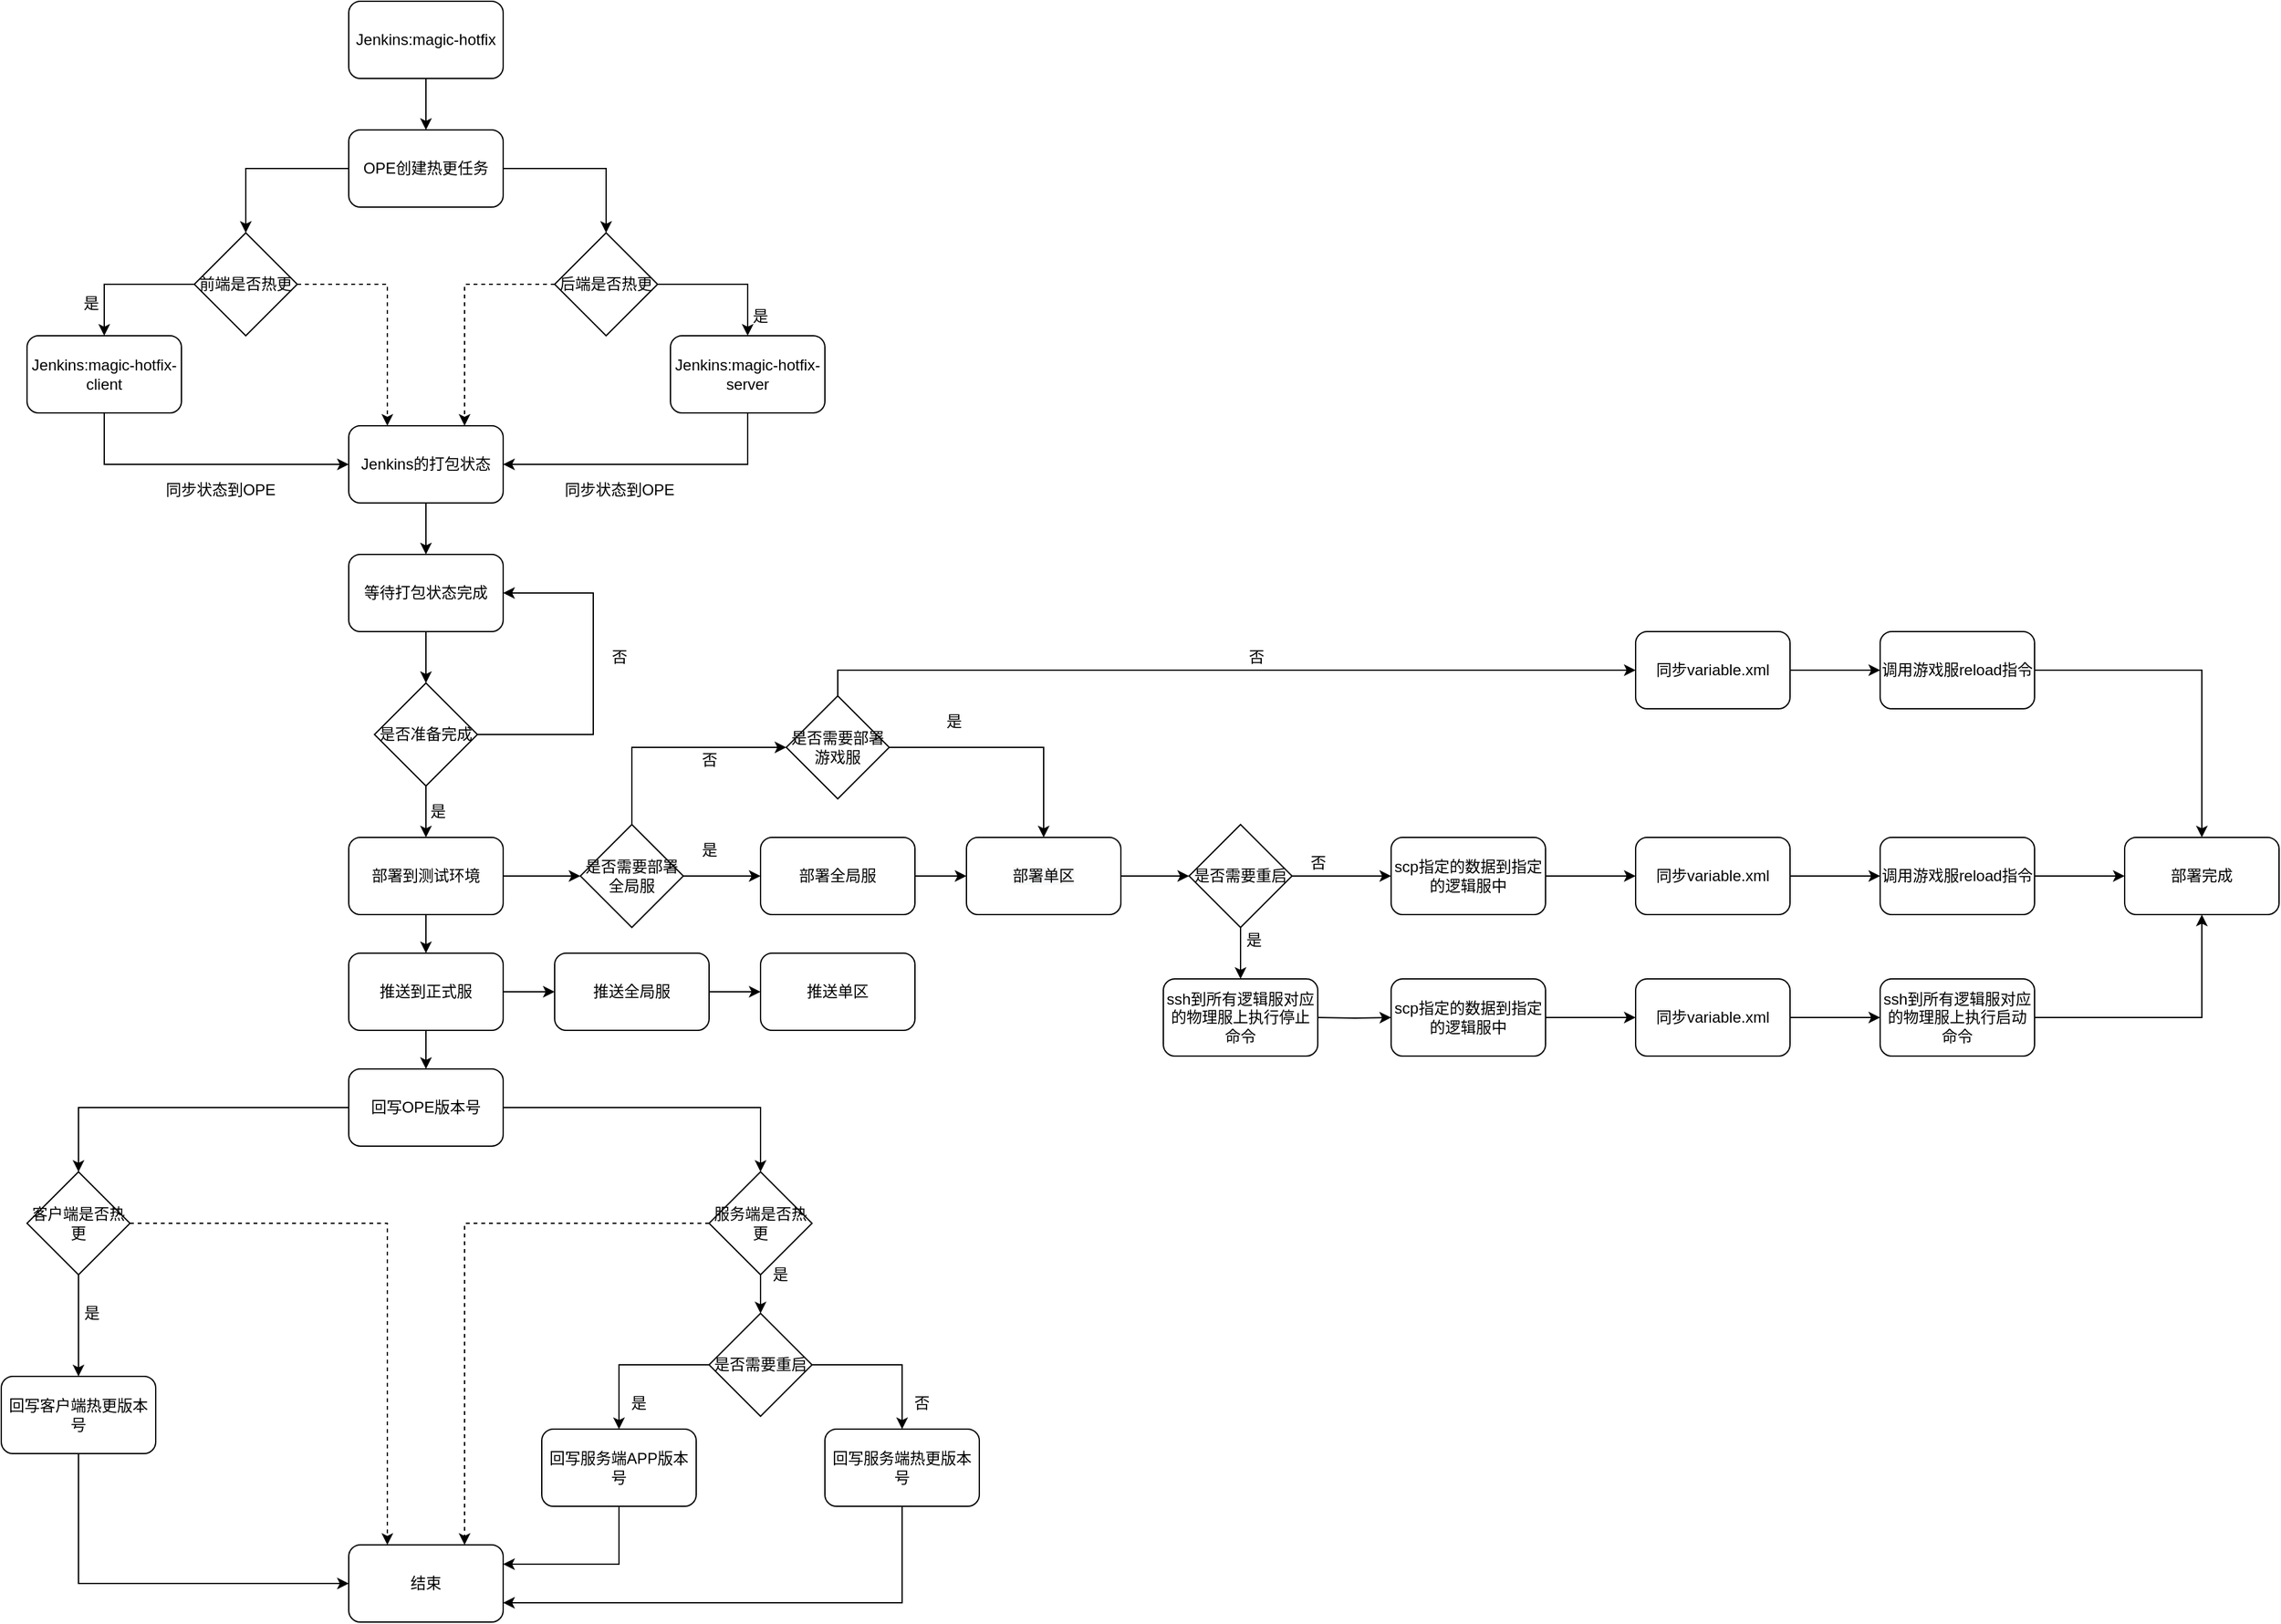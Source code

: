 <mxfile version="17.4.2" type="device"><diagram id="C5RBs43oDa-KdzZeNtuy" name="Page-1"><mxGraphModel dx="1106" dy="766" grid="1" gridSize="10" guides="1" tooltips="1" connect="1" arrows="1" fold="1" page="1" pageScale="1" pageWidth="827" pageHeight="1169" math="0" shadow="0"><root><mxCell id="WIyWlLk6GJQsqaUBKTNV-0"/><mxCell id="WIyWlLk6GJQsqaUBKTNV-1" parent="WIyWlLk6GJQsqaUBKTNV-0"/><mxCell id="WcVwRQp0B_FJMOB7IO6G-8" style="edgeStyle=orthogonalEdgeStyle;rounded=0;orthogonalLoop=1;jettySize=auto;html=1;exitX=1;exitY=0.5;exitDx=0;exitDy=0;entryX=0.5;entryY=0;entryDx=0;entryDy=0;" parent="WIyWlLk6GJQsqaUBKTNV-1" source="WcVwRQp0B_FJMOB7IO6G-0" target="WcVwRQp0B_FJMOB7IO6G-7" edge="1"><mxGeometry relative="1" as="geometry"/></mxCell><mxCell id="WcVwRQp0B_FJMOB7IO6G-25" style="edgeStyle=orthogonalEdgeStyle;rounded=0;orthogonalLoop=1;jettySize=auto;html=1;exitX=0;exitY=0.5;exitDx=0;exitDy=0;" parent="WIyWlLk6GJQsqaUBKTNV-1" source="WcVwRQp0B_FJMOB7IO6G-0" target="WcVwRQp0B_FJMOB7IO6G-2" edge="1"><mxGeometry relative="1" as="geometry"/></mxCell><mxCell id="WcVwRQp0B_FJMOB7IO6G-0" value="OPE创建热更任务" style="rounded=1;whiteSpace=wrap;html=1;" parent="WIyWlLk6GJQsqaUBKTNV-1" vertex="1"><mxGeometry x="360" y="140" width="120" height="60" as="geometry"/></mxCell><mxCell id="WcVwRQp0B_FJMOB7IO6G-3" style="edgeStyle=orthogonalEdgeStyle;rounded=0;orthogonalLoop=1;jettySize=auto;html=1;entryX=0.5;entryY=0;entryDx=0;entryDy=0;" parent="WIyWlLk6GJQsqaUBKTNV-1" source="WcVwRQp0B_FJMOB7IO6G-2" target="WcVwRQp0B_FJMOB7IO6G-6" edge="1"><mxGeometry relative="1" as="geometry"><mxPoint x="160" y="310" as="targetPoint"/></mxGeometry></mxCell><mxCell id="WcVwRQp0B_FJMOB7IO6G-27" style="edgeStyle=orthogonalEdgeStyle;rounded=0;orthogonalLoop=1;jettySize=auto;html=1;exitX=1;exitY=0.5;exitDx=0;exitDy=0;entryX=0.25;entryY=0;entryDx=0;entryDy=0;dashed=1;" parent="WIyWlLk6GJQsqaUBKTNV-1" source="WcVwRQp0B_FJMOB7IO6G-2" target="WcVwRQp0B_FJMOB7IO6G-14" edge="1"><mxGeometry relative="1" as="geometry"/></mxCell><mxCell id="WcVwRQp0B_FJMOB7IO6G-2" value="前端是否热更" style="rhombus;whiteSpace=wrap;html=1;" parent="WIyWlLk6GJQsqaUBKTNV-1" vertex="1"><mxGeometry x="240" y="220" width="80" height="80" as="geometry"/></mxCell><mxCell id="WcVwRQp0B_FJMOB7IO6G-5" value="是" style="text;html=1;strokeColor=none;fillColor=none;align=center;verticalAlign=middle;whiteSpace=wrap;rounded=0;" parent="WIyWlLk6GJQsqaUBKTNV-1" vertex="1"><mxGeometry x="130" y="260" width="60" height="30" as="geometry"/></mxCell><mxCell id="WcVwRQp0B_FJMOB7IO6G-19" style="edgeStyle=orthogonalEdgeStyle;rounded=0;orthogonalLoop=1;jettySize=auto;html=1;exitX=0.5;exitY=1;exitDx=0;exitDy=0;entryX=0;entryY=0.5;entryDx=0;entryDy=0;" parent="WIyWlLk6GJQsqaUBKTNV-1" source="WcVwRQp0B_FJMOB7IO6G-6" target="WcVwRQp0B_FJMOB7IO6G-14" edge="1"><mxGeometry relative="1" as="geometry"/></mxCell><mxCell id="WcVwRQp0B_FJMOB7IO6G-6" value="Jenkins:magic-hotfix-client" style="rounded=1;whiteSpace=wrap;html=1;" parent="WIyWlLk6GJQsqaUBKTNV-1" vertex="1"><mxGeometry x="110" y="300" width="120" height="60" as="geometry"/></mxCell><mxCell id="WcVwRQp0B_FJMOB7IO6G-13" style="edgeStyle=orthogonalEdgeStyle;rounded=0;orthogonalLoop=1;jettySize=auto;html=1;exitX=1;exitY=0.5;exitDx=0;exitDy=0;entryX=0.5;entryY=0;entryDx=0;entryDy=0;" parent="WIyWlLk6GJQsqaUBKTNV-1" source="WcVwRQp0B_FJMOB7IO6G-7" target="WcVwRQp0B_FJMOB7IO6G-12" edge="1"><mxGeometry relative="1" as="geometry"><mxPoint x="710" y="170" as="targetPoint"/></mxGeometry></mxCell><mxCell id="WcVwRQp0B_FJMOB7IO6G-28" style="edgeStyle=orthogonalEdgeStyle;rounded=0;orthogonalLoop=1;jettySize=auto;html=1;exitX=0;exitY=0.5;exitDx=0;exitDy=0;entryX=0.75;entryY=0;entryDx=0;entryDy=0;dashed=1;" parent="WIyWlLk6GJQsqaUBKTNV-1" source="WcVwRQp0B_FJMOB7IO6G-7" target="WcVwRQp0B_FJMOB7IO6G-14" edge="1"><mxGeometry relative="1" as="geometry"/></mxCell><mxCell id="WcVwRQp0B_FJMOB7IO6G-7" value="后端是否热更" style="rhombus;whiteSpace=wrap;html=1;" parent="WIyWlLk6GJQsqaUBKTNV-1" vertex="1"><mxGeometry x="520" y="220" width="80" height="80" as="geometry"/></mxCell><mxCell id="WcVwRQp0B_FJMOB7IO6G-11" value="是" style="text;html=1;strokeColor=none;fillColor=none;align=center;verticalAlign=middle;whiteSpace=wrap;rounded=0;" parent="WIyWlLk6GJQsqaUBKTNV-1" vertex="1"><mxGeometry x="650" y="270" width="60" height="30" as="geometry"/></mxCell><mxCell id="WcVwRQp0B_FJMOB7IO6G-20" style="edgeStyle=orthogonalEdgeStyle;rounded=0;orthogonalLoop=1;jettySize=auto;html=1;exitX=0.5;exitY=1;exitDx=0;exitDy=0;entryX=1;entryY=0.5;entryDx=0;entryDy=0;" parent="WIyWlLk6GJQsqaUBKTNV-1" source="WcVwRQp0B_FJMOB7IO6G-12" target="WcVwRQp0B_FJMOB7IO6G-14" edge="1"><mxGeometry relative="1" as="geometry"/></mxCell><mxCell id="WcVwRQp0B_FJMOB7IO6G-12" value="Jenkins:magic-hotfix-server" style="rounded=1;whiteSpace=wrap;html=1;" parent="WIyWlLk6GJQsqaUBKTNV-1" vertex="1"><mxGeometry x="610" y="300" width="120" height="60" as="geometry"/></mxCell><mxCell id="WcVwRQp0B_FJMOB7IO6G-48" style="edgeStyle=orthogonalEdgeStyle;rounded=0;orthogonalLoop=1;jettySize=auto;html=1;exitX=0.5;exitY=1;exitDx=0;exitDy=0;" parent="WIyWlLk6GJQsqaUBKTNV-1" source="WcVwRQp0B_FJMOB7IO6G-14" target="WcVwRQp0B_FJMOB7IO6G-47" edge="1"><mxGeometry relative="1" as="geometry"/></mxCell><mxCell id="WcVwRQp0B_FJMOB7IO6G-14" value="Jenkins的打包状态" style="rounded=1;whiteSpace=wrap;html=1;" parent="WIyWlLk6GJQsqaUBKTNV-1" vertex="1"><mxGeometry x="360" y="370" width="120" height="60" as="geometry"/></mxCell><mxCell id="WcVwRQp0B_FJMOB7IO6G-21" value="同步状态到OPE" style="text;html=1;align=center;verticalAlign=middle;resizable=0;points=[];autosize=1;strokeColor=none;fillColor=none;" parent="WIyWlLk6GJQsqaUBKTNV-1" vertex="1"><mxGeometry x="210" y="410" width="100" height="20" as="geometry"/></mxCell><mxCell id="WcVwRQp0B_FJMOB7IO6G-23" value="同步状态到OPE" style="text;html=1;align=center;verticalAlign=middle;resizable=0;points=[];autosize=1;strokeColor=none;fillColor=none;" parent="WIyWlLk6GJQsqaUBKTNV-1" vertex="1"><mxGeometry x="520" y="410" width="100" height="20" as="geometry"/></mxCell><mxCell id="WcVwRQp0B_FJMOB7IO6G-26" style="edgeStyle=orthogonalEdgeStyle;rounded=0;orthogonalLoop=1;jettySize=auto;html=1;exitX=0.5;exitY=1;exitDx=0;exitDy=0;" parent="WIyWlLk6GJQsqaUBKTNV-1" source="WcVwRQp0B_FJMOB7IO6G-24" target="WcVwRQp0B_FJMOB7IO6G-0" edge="1"><mxGeometry relative="1" as="geometry"/></mxCell><mxCell id="WcVwRQp0B_FJMOB7IO6G-24" value="Jenkins:magic-hotfix" style="rounded=1;whiteSpace=wrap;html=1;" parent="WIyWlLk6GJQsqaUBKTNV-1" vertex="1"><mxGeometry x="360" y="40" width="120" height="60" as="geometry"/></mxCell><mxCell id="WcVwRQp0B_FJMOB7IO6G-33" style="edgeStyle=orthogonalEdgeStyle;rounded=0;orthogonalLoop=1;jettySize=auto;html=1;exitX=0.5;exitY=1;exitDx=0;exitDy=0;" parent="WIyWlLk6GJQsqaUBKTNV-1" source="WcVwRQp0B_FJMOB7IO6G-30" target="WcVwRQp0B_FJMOB7IO6G-32" edge="1"><mxGeometry relative="1" as="geometry"/></mxCell><mxCell id="WcVwRQp0B_FJMOB7IO6G-77" style="edgeStyle=orthogonalEdgeStyle;rounded=0;orthogonalLoop=1;jettySize=auto;html=1;exitX=1;exitY=0.5;exitDx=0;exitDy=0;entryX=1;entryY=0.5;entryDx=0;entryDy=0;" parent="WIyWlLk6GJQsqaUBKTNV-1" source="WcVwRQp0B_FJMOB7IO6G-30" target="WcVwRQp0B_FJMOB7IO6G-47" edge="1"><mxGeometry relative="1" as="geometry"><Array as="points"><mxPoint x="550" y="610"/><mxPoint x="550" y="500"/></Array></mxGeometry></mxCell><mxCell id="WcVwRQp0B_FJMOB7IO6G-30" value="是否准备完成" style="rhombus;whiteSpace=wrap;html=1;" parent="WIyWlLk6GJQsqaUBKTNV-1" vertex="1"><mxGeometry x="380" y="570" width="80" height="80" as="geometry"/></mxCell><mxCell id="WcVwRQp0B_FJMOB7IO6G-36" style="edgeStyle=orthogonalEdgeStyle;rounded=0;orthogonalLoop=1;jettySize=auto;html=1;exitX=0.5;exitY=1;exitDx=0;exitDy=0;" parent="WIyWlLk6GJQsqaUBKTNV-1" source="WcVwRQp0B_FJMOB7IO6G-32" target="WcVwRQp0B_FJMOB7IO6G-35" edge="1"><mxGeometry relative="1" as="geometry"/></mxCell><mxCell id="nY1I39AEVVxvE6wgloOD-2" style="edgeStyle=orthogonalEdgeStyle;rounded=0;orthogonalLoop=1;jettySize=auto;html=1;exitX=1;exitY=0.5;exitDx=0;exitDy=0;" parent="WIyWlLk6GJQsqaUBKTNV-1" source="WcVwRQp0B_FJMOB7IO6G-32" target="nY1I39AEVVxvE6wgloOD-1" edge="1"><mxGeometry relative="1" as="geometry"/></mxCell><mxCell id="WcVwRQp0B_FJMOB7IO6G-32" value="部署到测试环境" style="rounded=1;whiteSpace=wrap;html=1;" parent="WIyWlLk6GJQsqaUBKTNV-1" vertex="1"><mxGeometry x="360" y="690" width="120" height="60" as="geometry"/></mxCell><mxCell id="WcVwRQp0B_FJMOB7IO6G-34" value="是" style="text;html=1;align=center;verticalAlign=middle;resizable=0;points=[];autosize=1;strokeColor=none;fillColor=none;" parent="WIyWlLk6GJQsqaUBKTNV-1" vertex="1"><mxGeometry x="414" y="660" width="30" height="20" as="geometry"/></mxCell><mxCell id="WcVwRQp0B_FJMOB7IO6G-38" style="edgeStyle=orthogonalEdgeStyle;rounded=0;orthogonalLoop=1;jettySize=auto;html=1;exitX=0.5;exitY=1;exitDx=0;exitDy=0;" parent="WIyWlLk6GJQsqaUBKTNV-1" source="WcVwRQp0B_FJMOB7IO6G-35" target="WcVwRQp0B_FJMOB7IO6G-37" edge="1"><mxGeometry relative="1" as="geometry"/></mxCell><mxCell id="WcVwRQp0B_FJMOB7IO6G-105" style="edgeStyle=orthogonalEdgeStyle;rounded=0;orthogonalLoop=1;jettySize=auto;html=1;exitX=1;exitY=0.5;exitDx=0;exitDy=0;" parent="WIyWlLk6GJQsqaUBKTNV-1" source="WcVwRQp0B_FJMOB7IO6G-35" target="WcVwRQp0B_FJMOB7IO6G-104" edge="1"><mxGeometry relative="1" as="geometry"/></mxCell><mxCell id="WcVwRQp0B_FJMOB7IO6G-35" value="推送到正式服" style="rounded=1;whiteSpace=wrap;html=1;" parent="WIyWlLk6GJQsqaUBKTNV-1" vertex="1"><mxGeometry x="360" y="780" width="120" height="60" as="geometry"/></mxCell><mxCell id="WcVwRQp0B_FJMOB7IO6G-41" style="edgeStyle=orthogonalEdgeStyle;rounded=0;orthogonalLoop=1;jettySize=auto;html=1;exitX=0;exitY=0.5;exitDx=0;exitDy=0;" parent="WIyWlLk6GJQsqaUBKTNV-1" source="WcVwRQp0B_FJMOB7IO6G-37" target="WcVwRQp0B_FJMOB7IO6G-39" edge="1"><mxGeometry relative="1" as="geometry"/></mxCell><mxCell id="WcVwRQp0B_FJMOB7IO6G-45" style="edgeStyle=orthogonalEdgeStyle;rounded=0;orthogonalLoop=1;jettySize=auto;html=1;exitX=1;exitY=0.5;exitDx=0;exitDy=0;entryX=0.5;entryY=0;entryDx=0;entryDy=0;" parent="WIyWlLk6GJQsqaUBKTNV-1" source="WcVwRQp0B_FJMOB7IO6G-37" target="WcVwRQp0B_FJMOB7IO6G-40" edge="1"><mxGeometry relative="1" as="geometry"/></mxCell><mxCell id="WcVwRQp0B_FJMOB7IO6G-37" value="回写OPE版本号" style="rounded=1;whiteSpace=wrap;html=1;" parent="WIyWlLk6GJQsqaUBKTNV-1" vertex="1"><mxGeometry x="360" y="870" width="120" height="60" as="geometry"/></mxCell><mxCell id="WcVwRQp0B_FJMOB7IO6G-65" style="edgeStyle=orthogonalEdgeStyle;rounded=0;orthogonalLoop=1;jettySize=auto;html=1;exitX=0.5;exitY=1;exitDx=0;exitDy=0;" parent="WIyWlLk6GJQsqaUBKTNV-1" source="WcVwRQp0B_FJMOB7IO6G-39" target="WcVwRQp0B_FJMOB7IO6G-42" edge="1"><mxGeometry relative="1" as="geometry"/></mxCell><mxCell id="WcVwRQp0B_FJMOB7IO6G-71" style="edgeStyle=orthogonalEdgeStyle;rounded=0;orthogonalLoop=1;jettySize=auto;html=1;exitX=1;exitY=0.5;exitDx=0;exitDy=0;entryX=0.25;entryY=0;entryDx=0;entryDy=0;dashed=1;" parent="WIyWlLk6GJQsqaUBKTNV-1" source="WcVwRQp0B_FJMOB7IO6G-39" target="WcVwRQp0B_FJMOB7IO6G-68" edge="1"><mxGeometry relative="1" as="geometry"/></mxCell><mxCell id="WcVwRQp0B_FJMOB7IO6G-39" value="客户端是否热更" style="rhombus;whiteSpace=wrap;html=1;" parent="WIyWlLk6GJQsqaUBKTNV-1" vertex="1"><mxGeometry x="110" y="950" width="80" height="80" as="geometry"/></mxCell><mxCell id="WcVwRQp0B_FJMOB7IO6G-55" value="" style="edgeStyle=orthogonalEdgeStyle;rounded=0;orthogonalLoop=1;jettySize=auto;html=1;" parent="WIyWlLk6GJQsqaUBKTNV-1" source="WcVwRQp0B_FJMOB7IO6G-40" target="WcVwRQp0B_FJMOB7IO6G-57" edge="1"><mxGeometry relative="1" as="geometry"><mxPoint x="560" y="1050" as="targetPoint"/><Array as="points"/></mxGeometry></mxCell><mxCell id="WcVwRQp0B_FJMOB7IO6G-78" style="edgeStyle=orthogonalEdgeStyle;rounded=0;orthogonalLoop=1;jettySize=auto;html=1;exitX=0;exitY=0.5;exitDx=0;exitDy=0;entryX=0.75;entryY=0;entryDx=0;entryDy=0;dashed=1;" parent="WIyWlLk6GJQsqaUBKTNV-1" source="WcVwRQp0B_FJMOB7IO6G-40" target="WcVwRQp0B_FJMOB7IO6G-68" edge="1"><mxGeometry relative="1" as="geometry"/></mxCell><mxCell id="WcVwRQp0B_FJMOB7IO6G-40" value="服务端是否热更" style="rhombus;whiteSpace=wrap;html=1;" parent="WIyWlLk6GJQsqaUBKTNV-1" vertex="1"><mxGeometry x="640" y="950" width="80" height="80" as="geometry"/></mxCell><mxCell id="WcVwRQp0B_FJMOB7IO6G-75" style="edgeStyle=orthogonalEdgeStyle;rounded=0;orthogonalLoop=1;jettySize=auto;html=1;exitX=0.5;exitY=1;exitDx=0;exitDy=0;entryX=0;entryY=0.5;entryDx=0;entryDy=0;" parent="WIyWlLk6GJQsqaUBKTNV-1" source="WcVwRQp0B_FJMOB7IO6G-42" target="WcVwRQp0B_FJMOB7IO6G-68" edge="1"><mxGeometry relative="1" as="geometry"/></mxCell><mxCell id="WcVwRQp0B_FJMOB7IO6G-42" value="回写客户端热更版本号" style="rounded=1;whiteSpace=wrap;html=1;" parent="WIyWlLk6GJQsqaUBKTNV-1" vertex="1"><mxGeometry x="90" y="1109" width="120" height="60" as="geometry"/></mxCell><mxCell id="WcVwRQp0B_FJMOB7IO6G-44" value="是" style="text;html=1;align=center;verticalAlign=middle;resizable=0;points=[];autosize=1;strokeColor=none;fillColor=none;" parent="WIyWlLk6GJQsqaUBKTNV-1" vertex="1"><mxGeometry x="145" y="1050" width="30" height="20" as="geometry"/></mxCell><mxCell id="WcVwRQp0B_FJMOB7IO6G-73" style="edgeStyle=orthogonalEdgeStyle;rounded=0;orthogonalLoop=1;jettySize=auto;html=1;exitX=0.5;exitY=1;exitDx=0;exitDy=0;entryX=1;entryY=0.25;entryDx=0;entryDy=0;" parent="WIyWlLk6GJQsqaUBKTNV-1" source="WcVwRQp0B_FJMOB7IO6G-46" target="WcVwRQp0B_FJMOB7IO6G-68" edge="1"><mxGeometry relative="1" as="geometry"/></mxCell><mxCell id="WcVwRQp0B_FJMOB7IO6G-46" value="回写服务端APP版本号" style="rounded=1;whiteSpace=wrap;html=1;" parent="WIyWlLk6GJQsqaUBKTNV-1" vertex="1"><mxGeometry x="510" y="1150" width="120" height="60" as="geometry"/></mxCell><mxCell id="WcVwRQp0B_FJMOB7IO6G-49" style="edgeStyle=orthogonalEdgeStyle;rounded=0;orthogonalLoop=1;jettySize=auto;html=1;exitX=0.5;exitY=1;exitDx=0;exitDy=0;" parent="WIyWlLk6GJQsqaUBKTNV-1" source="WcVwRQp0B_FJMOB7IO6G-47" target="WcVwRQp0B_FJMOB7IO6G-30" edge="1"><mxGeometry relative="1" as="geometry"/></mxCell><mxCell id="WcVwRQp0B_FJMOB7IO6G-47" value="等待打包状态完成" style="rounded=1;whiteSpace=wrap;html=1;" parent="WIyWlLk6GJQsqaUBKTNV-1" vertex="1"><mxGeometry x="360" y="470" width="120" height="60" as="geometry"/></mxCell><mxCell id="WcVwRQp0B_FJMOB7IO6G-52" value="否" style="text;html=1;align=center;verticalAlign=middle;resizable=0;points=[];autosize=1;strokeColor=none;fillColor=none;" parent="WIyWlLk6GJQsqaUBKTNV-1" vertex="1"><mxGeometry x="555" y="540" width="30" height="20" as="geometry"/></mxCell><mxCell id="WcVwRQp0B_FJMOB7IO6G-53" value="是" style="text;html=1;align=center;verticalAlign=middle;resizable=0;points=[];autosize=1;strokeColor=none;fillColor=none;" parent="WIyWlLk6GJQsqaUBKTNV-1" vertex="1"><mxGeometry x="680" y="1020" width="30" height="20" as="geometry"/></mxCell><mxCell id="WcVwRQp0B_FJMOB7IO6G-66" style="edgeStyle=orthogonalEdgeStyle;rounded=0;orthogonalLoop=1;jettySize=auto;html=1;exitX=1;exitY=0.5;exitDx=0;exitDy=0;" parent="WIyWlLk6GJQsqaUBKTNV-1" source="WcVwRQp0B_FJMOB7IO6G-57" target="WcVwRQp0B_FJMOB7IO6G-60" edge="1"><mxGeometry relative="1" as="geometry"/></mxCell><mxCell id="WcVwRQp0B_FJMOB7IO6G-70" style="edgeStyle=orthogonalEdgeStyle;rounded=0;orthogonalLoop=1;jettySize=auto;html=1;exitX=0;exitY=0.5;exitDx=0;exitDy=0;entryX=0.5;entryY=0;entryDx=0;entryDy=0;" parent="WIyWlLk6GJQsqaUBKTNV-1" source="WcVwRQp0B_FJMOB7IO6G-57" target="WcVwRQp0B_FJMOB7IO6G-46" edge="1"><mxGeometry relative="1" as="geometry"/></mxCell><mxCell id="WcVwRQp0B_FJMOB7IO6G-57" value="是否需要重启" style="rhombus;whiteSpace=wrap;html=1;" parent="WIyWlLk6GJQsqaUBKTNV-1" vertex="1"><mxGeometry x="640" y="1060" width="80" height="80" as="geometry"/></mxCell><mxCell id="WcVwRQp0B_FJMOB7IO6G-74" style="edgeStyle=orthogonalEdgeStyle;rounded=0;orthogonalLoop=1;jettySize=auto;html=1;exitX=0.5;exitY=1;exitDx=0;exitDy=0;entryX=1;entryY=0.75;entryDx=0;entryDy=0;" parent="WIyWlLk6GJQsqaUBKTNV-1" source="WcVwRQp0B_FJMOB7IO6G-60" target="WcVwRQp0B_FJMOB7IO6G-68" edge="1"><mxGeometry relative="1" as="geometry"/></mxCell><mxCell id="WcVwRQp0B_FJMOB7IO6G-60" value="回写服务端热更版本号" style="rounded=1;whiteSpace=wrap;html=1;" parent="WIyWlLk6GJQsqaUBKTNV-1" vertex="1"><mxGeometry x="730" y="1150" width="120" height="60" as="geometry"/></mxCell><mxCell id="WcVwRQp0B_FJMOB7IO6G-64" value="否" style="text;html=1;align=center;verticalAlign=middle;resizable=0;points=[];autosize=1;strokeColor=none;fillColor=none;" parent="WIyWlLk6GJQsqaUBKTNV-1" vertex="1"><mxGeometry x="790" y="1120" width="30" height="20" as="geometry"/></mxCell><mxCell id="WcVwRQp0B_FJMOB7IO6G-68" value="结束" style="rounded=1;whiteSpace=wrap;html=1;" parent="WIyWlLk6GJQsqaUBKTNV-1" vertex="1"><mxGeometry x="360" y="1240" width="120" height="60" as="geometry"/></mxCell><mxCell id="WcVwRQp0B_FJMOB7IO6G-63" value="是" style="text;html=1;align=center;verticalAlign=middle;resizable=0;points=[];autosize=1;strokeColor=none;fillColor=none;" parent="WIyWlLk6GJQsqaUBKTNV-1" vertex="1"><mxGeometry x="570" y="1120" width="30" height="20" as="geometry"/></mxCell><mxCell id="WcVwRQp0B_FJMOB7IO6G-102" style="edgeStyle=orthogonalEdgeStyle;rounded=0;orthogonalLoop=1;jettySize=auto;html=1;exitX=1;exitY=0.5;exitDx=0;exitDy=0;" parent="WIyWlLk6GJQsqaUBKTNV-1" source="WcVwRQp0B_FJMOB7IO6G-79" target="WcVwRQp0B_FJMOB7IO6G-101" edge="1"><mxGeometry relative="1" as="geometry"/></mxCell><mxCell id="WcVwRQp0B_FJMOB7IO6G-79" value="部署全局服" style="rounded=1;whiteSpace=wrap;html=1;" parent="WIyWlLk6GJQsqaUBKTNV-1" vertex="1"><mxGeometry x="680" y="690" width="120" height="60" as="geometry"/></mxCell><mxCell id="WcVwRQp0B_FJMOB7IO6G-84" style="edgeStyle=orthogonalEdgeStyle;rounded=0;orthogonalLoop=1;jettySize=auto;html=1;exitX=1;exitY=0.5;exitDx=0;exitDy=0;" parent="WIyWlLk6GJQsqaUBKTNV-1" source="WcVwRQp0B_FJMOB7IO6G-81" target="WcVwRQp0B_FJMOB7IO6G-83" edge="1"><mxGeometry relative="1" as="geometry"/></mxCell><mxCell id="WcVwRQp0B_FJMOB7IO6G-87" style="edgeStyle=orthogonalEdgeStyle;rounded=0;orthogonalLoop=1;jettySize=auto;html=1;exitX=0.5;exitY=1;exitDx=0;exitDy=0;" parent="WIyWlLk6GJQsqaUBKTNV-1" source="WcVwRQp0B_FJMOB7IO6G-81" edge="1"><mxGeometry relative="1" as="geometry"><mxPoint x="1053" y="800" as="targetPoint"/></mxGeometry></mxCell><mxCell id="WcVwRQp0B_FJMOB7IO6G-81" value="是否需要重启" style="rhombus;whiteSpace=wrap;html=1;" parent="WIyWlLk6GJQsqaUBKTNV-1" vertex="1"><mxGeometry x="1013" y="680" width="80" height="80" as="geometry"/></mxCell><mxCell id="WcVwRQp0B_FJMOB7IO6G-94" style="edgeStyle=orthogonalEdgeStyle;rounded=0;orthogonalLoop=1;jettySize=auto;html=1;exitX=1;exitY=0.5;exitDx=0;exitDy=0;entryX=0;entryY=0.5;entryDx=0;entryDy=0;" parent="WIyWlLk6GJQsqaUBKTNV-1" source="WcVwRQp0B_FJMOB7IO6G-83" target="WcVwRQp0B_FJMOB7IO6G-89" edge="1"><mxGeometry relative="1" as="geometry"/></mxCell><mxCell id="WcVwRQp0B_FJMOB7IO6G-83" value="scp指定的数据到指定的逻辑服中" style="rounded=1;whiteSpace=wrap;html=1;" parent="WIyWlLk6GJQsqaUBKTNV-1" vertex="1"><mxGeometry x="1170" y="690" width="120" height="60" as="geometry"/></mxCell><mxCell id="WcVwRQp0B_FJMOB7IO6G-96" style="edgeStyle=orthogonalEdgeStyle;rounded=0;orthogonalLoop=1;jettySize=auto;html=1;exitX=1;exitY=0.5;exitDx=0;exitDy=0;" parent="WIyWlLk6GJQsqaUBKTNV-1" target="WcVwRQp0B_FJMOB7IO6G-90" edge="1"><mxGeometry relative="1" as="geometry"><mxPoint x="1113" y="830" as="sourcePoint"/></mxGeometry></mxCell><mxCell id="WcVwRQp0B_FJMOB7IO6G-86" value="ssh到所有逻辑服对应的物理服上执行停止命令" style="rounded=1;whiteSpace=wrap;html=1;" parent="WIyWlLk6GJQsqaUBKTNV-1" vertex="1"><mxGeometry x="993" y="800" width="120" height="60" as="geometry"/></mxCell><mxCell id="WcVwRQp0B_FJMOB7IO6G-95" style="edgeStyle=orthogonalEdgeStyle;rounded=0;orthogonalLoop=1;jettySize=auto;html=1;exitX=1;exitY=0.5;exitDx=0;exitDy=0;" parent="WIyWlLk6GJQsqaUBKTNV-1" source="WcVwRQp0B_FJMOB7IO6G-89" target="nY1I39AEVVxvE6wgloOD-13" edge="1"><mxGeometry relative="1" as="geometry"><mxPoint x="1443" y="720" as="targetPoint"/></mxGeometry></mxCell><mxCell id="WcVwRQp0B_FJMOB7IO6G-89" value="同步variable.xml" style="rounded=1;whiteSpace=wrap;html=1;" parent="WIyWlLk6GJQsqaUBKTNV-1" vertex="1"><mxGeometry x="1360" y="690" width="120" height="60" as="geometry"/></mxCell><mxCell id="WcVwRQp0B_FJMOB7IO6G-97" style="edgeStyle=orthogonalEdgeStyle;rounded=0;orthogonalLoop=1;jettySize=auto;html=1;exitX=1;exitY=0.5;exitDx=0;exitDy=0;" parent="WIyWlLk6GJQsqaUBKTNV-1" source="WcVwRQp0B_FJMOB7IO6G-90" target="WcVwRQp0B_FJMOB7IO6G-91" edge="1"><mxGeometry relative="1" as="geometry"/></mxCell><mxCell id="WcVwRQp0B_FJMOB7IO6G-90" value="scp指定的数据到指定的逻辑服中" style="rounded=1;whiteSpace=wrap;html=1;" parent="WIyWlLk6GJQsqaUBKTNV-1" vertex="1"><mxGeometry x="1170" y="800" width="120" height="60" as="geometry"/></mxCell><mxCell id="WcVwRQp0B_FJMOB7IO6G-98" style="edgeStyle=orthogonalEdgeStyle;rounded=0;orthogonalLoop=1;jettySize=auto;html=1;exitX=1;exitY=0.5;exitDx=0;exitDy=0;" parent="WIyWlLk6GJQsqaUBKTNV-1" source="WcVwRQp0B_FJMOB7IO6G-91" target="WcVwRQp0B_FJMOB7IO6G-92" edge="1"><mxGeometry relative="1" as="geometry"/></mxCell><mxCell id="WcVwRQp0B_FJMOB7IO6G-91" value="同步variable.xml" style="rounded=1;whiteSpace=wrap;html=1;" parent="WIyWlLk6GJQsqaUBKTNV-1" vertex="1"><mxGeometry x="1360" y="800" width="120" height="60" as="geometry"/></mxCell><mxCell id="eypfcyopb0ZZCYyZmqmL-3" style="edgeStyle=orthogonalEdgeStyle;rounded=0;orthogonalLoop=1;jettySize=auto;html=1;exitX=1;exitY=0.5;exitDx=0;exitDy=0;" parent="WIyWlLk6GJQsqaUBKTNV-1" source="WcVwRQp0B_FJMOB7IO6G-92" target="eypfcyopb0ZZCYyZmqmL-0" edge="1"><mxGeometry relative="1" as="geometry"/></mxCell><mxCell id="WcVwRQp0B_FJMOB7IO6G-92" value="ssh到所有逻辑服对应的物理服上执行启动命令" style="rounded=1;whiteSpace=wrap;html=1;" parent="WIyWlLk6GJQsqaUBKTNV-1" vertex="1"><mxGeometry x="1550" y="800" width="120" height="60" as="geometry"/></mxCell><mxCell id="WcVwRQp0B_FJMOB7IO6G-99" value="是" style="text;html=1;align=center;verticalAlign=middle;resizable=0;points=[];autosize=1;strokeColor=none;fillColor=none;" parent="WIyWlLk6GJQsqaUBKTNV-1" vertex="1"><mxGeometry x="1048" y="760" width="30" height="20" as="geometry"/></mxCell><mxCell id="WcVwRQp0B_FJMOB7IO6G-100" value="否" style="text;html=1;align=center;verticalAlign=middle;resizable=0;points=[];autosize=1;strokeColor=none;fillColor=none;" parent="WIyWlLk6GJQsqaUBKTNV-1" vertex="1"><mxGeometry x="1098" y="700" width="30" height="20" as="geometry"/></mxCell><mxCell id="WcVwRQp0B_FJMOB7IO6G-103" style="edgeStyle=orthogonalEdgeStyle;rounded=0;orthogonalLoop=1;jettySize=auto;html=1;exitX=1;exitY=0.5;exitDx=0;exitDy=0;entryX=0;entryY=0.5;entryDx=0;entryDy=0;" parent="WIyWlLk6GJQsqaUBKTNV-1" source="WcVwRQp0B_FJMOB7IO6G-101" target="WcVwRQp0B_FJMOB7IO6G-81" edge="1"><mxGeometry relative="1" as="geometry"/></mxCell><mxCell id="WcVwRQp0B_FJMOB7IO6G-101" value="&lt;meta charset=&quot;utf-8&quot;&gt;&lt;span style=&quot;color: rgb(0, 0, 0); font-family: helvetica; font-size: 12px; font-style: normal; font-weight: 400; letter-spacing: normal; text-align: center; text-indent: 0px; text-transform: none; word-spacing: 0px; background-color: rgb(248, 249, 250); display: inline; float: none;&quot;&gt;部署单区&lt;/span&gt;" style="rounded=1;whiteSpace=wrap;html=1;" parent="WIyWlLk6GJQsqaUBKTNV-1" vertex="1"><mxGeometry x="840" y="690" width="120" height="60" as="geometry"/></mxCell><mxCell id="nY1I39AEVVxvE6wgloOD-8" style="edgeStyle=orthogonalEdgeStyle;rounded=0;orthogonalLoop=1;jettySize=auto;html=1;exitX=1;exitY=0.5;exitDx=0;exitDy=0;" parent="WIyWlLk6GJQsqaUBKTNV-1" source="WcVwRQp0B_FJMOB7IO6G-104" target="nY1I39AEVVxvE6wgloOD-7" edge="1"><mxGeometry relative="1" as="geometry"/></mxCell><mxCell id="WcVwRQp0B_FJMOB7IO6G-104" value="推送全局服" style="rounded=1;whiteSpace=wrap;html=1;" parent="WIyWlLk6GJQsqaUBKTNV-1" vertex="1"><mxGeometry x="520" y="780" width="120" height="60" as="geometry"/></mxCell><mxCell id="nY1I39AEVVxvE6wgloOD-3" style="edgeStyle=orthogonalEdgeStyle;rounded=0;orthogonalLoop=1;jettySize=auto;html=1;exitX=1;exitY=0.5;exitDx=0;exitDy=0;" parent="WIyWlLk6GJQsqaUBKTNV-1" source="nY1I39AEVVxvE6wgloOD-1" target="WcVwRQp0B_FJMOB7IO6G-79" edge="1"><mxGeometry relative="1" as="geometry"/></mxCell><mxCell id="nY1I39AEVVxvE6wgloOD-10" style="edgeStyle=orthogonalEdgeStyle;rounded=0;orthogonalLoop=1;jettySize=auto;html=1;exitX=0.5;exitY=0;exitDx=0;exitDy=0;entryX=0;entryY=0.5;entryDx=0;entryDy=0;" parent="WIyWlLk6GJQsqaUBKTNV-1" source="nY1I39AEVVxvE6wgloOD-1" target="nY1I39AEVVxvE6wgloOD-9" edge="1"><mxGeometry relative="1" as="geometry"/></mxCell><mxCell id="nY1I39AEVVxvE6wgloOD-1" value="是否需要部署全局服" style="rhombus;whiteSpace=wrap;html=1;" parent="WIyWlLk6GJQsqaUBKTNV-1" vertex="1"><mxGeometry x="540" y="680" width="80" height="80" as="geometry"/></mxCell><mxCell id="nY1I39AEVVxvE6wgloOD-4" value="是" style="text;html=1;align=center;verticalAlign=middle;resizable=0;points=[];autosize=1;strokeColor=none;fillColor=none;" parent="WIyWlLk6GJQsqaUBKTNV-1" vertex="1"><mxGeometry x="625" y="690" width="30" height="20" as="geometry"/></mxCell><mxCell id="nY1I39AEVVxvE6wgloOD-6" value="否" style="text;html=1;align=center;verticalAlign=middle;resizable=0;points=[];autosize=1;strokeColor=none;fillColor=none;" parent="WIyWlLk6GJQsqaUBKTNV-1" vertex="1"><mxGeometry x="625" y="620" width="30" height="20" as="geometry"/></mxCell><mxCell id="nY1I39AEVVxvE6wgloOD-7" value="推送单区" style="rounded=1;whiteSpace=wrap;html=1;" parent="WIyWlLk6GJQsqaUBKTNV-1" vertex="1"><mxGeometry x="680" y="780" width="120" height="60" as="geometry"/></mxCell><mxCell id="nY1I39AEVVxvE6wgloOD-11" style="edgeStyle=orthogonalEdgeStyle;rounded=0;orthogonalLoop=1;jettySize=auto;html=1;exitX=1;exitY=0.5;exitDx=0;exitDy=0;entryX=0.5;entryY=0;entryDx=0;entryDy=0;" parent="WIyWlLk6GJQsqaUBKTNV-1" source="nY1I39AEVVxvE6wgloOD-9" target="WcVwRQp0B_FJMOB7IO6G-101" edge="1"><mxGeometry relative="1" as="geometry"/></mxCell><mxCell id="LU_pmHuqyzd-DxfR3nfD-1" style="edgeStyle=orthogonalEdgeStyle;rounded=0;orthogonalLoop=1;jettySize=auto;html=1;exitX=0.5;exitY=0;exitDx=0;exitDy=0;entryX=0;entryY=0.5;entryDx=0;entryDy=0;" edge="1" parent="WIyWlLk6GJQsqaUBKTNV-1" source="nY1I39AEVVxvE6wgloOD-9" target="LU_pmHuqyzd-DxfR3nfD-0"><mxGeometry relative="1" as="geometry"/></mxCell><mxCell id="nY1I39AEVVxvE6wgloOD-9" value="是否需要部署游戏服" style="rhombus;whiteSpace=wrap;html=1;" parent="WIyWlLk6GJQsqaUBKTNV-1" vertex="1"><mxGeometry x="700" y="580" width="80" height="80" as="geometry"/></mxCell><mxCell id="nY1I39AEVVxvE6wgloOD-12" value="是" style="text;html=1;align=center;verticalAlign=middle;resizable=0;points=[];autosize=1;strokeColor=none;fillColor=none;" parent="WIyWlLk6GJQsqaUBKTNV-1" vertex="1"><mxGeometry x="815" y="590" width="30" height="20" as="geometry"/></mxCell><mxCell id="eypfcyopb0ZZCYyZmqmL-2" style="edgeStyle=orthogonalEdgeStyle;rounded=0;orthogonalLoop=1;jettySize=auto;html=1;exitX=1;exitY=0.5;exitDx=0;exitDy=0;" parent="WIyWlLk6GJQsqaUBKTNV-1" source="nY1I39AEVVxvE6wgloOD-13" target="eypfcyopb0ZZCYyZmqmL-0" edge="1"><mxGeometry relative="1" as="geometry"/></mxCell><mxCell id="nY1I39AEVVxvE6wgloOD-13" value="调用游戏服reload指令" style="rounded=1;whiteSpace=wrap;html=1;" parent="WIyWlLk6GJQsqaUBKTNV-1" vertex="1"><mxGeometry x="1550" y="690" width="120" height="60" as="geometry"/></mxCell><mxCell id="nY1I39AEVVxvE6wgloOD-15" value="否" style="text;html=1;align=center;verticalAlign=middle;resizable=0;points=[];autosize=1;strokeColor=none;fillColor=none;" parent="WIyWlLk6GJQsqaUBKTNV-1" vertex="1"><mxGeometry x="1050" y="540" width="30" height="20" as="geometry"/></mxCell><mxCell id="eypfcyopb0ZZCYyZmqmL-0" value="部署完成" style="rounded=1;whiteSpace=wrap;html=1;" parent="WIyWlLk6GJQsqaUBKTNV-1" vertex="1"><mxGeometry x="1740" y="690" width="120" height="60" as="geometry"/></mxCell><mxCell id="LU_pmHuqyzd-DxfR3nfD-3" style="edgeStyle=orthogonalEdgeStyle;rounded=0;orthogonalLoop=1;jettySize=auto;html=1;exitX=1;exitY=0.5;exitDx=0;exitDy=0;entryX=0;entryY=0.5;entryDx=0;entryDy=0;" edge="1" parent="WIyWlLk6GJQsqaUBKTNV-1" source="LU_pmHuqyzd-DxfR3nfD-0" target="LU_pmHuqyzd-DxfR3nfD-2"><mxGeometry relative="1" as="geometry"/></mxCell><mxCell id="LU_pmHuqyzd-DxfR3nfD-0" value="同步variable.xml" style="rounded=1;whiteSpace=wrap;html=1;" vertex="1" parent="WIyWlLk6GJQsqaUBKTNV-1"><mxGeometry x="1360" y="530" width="120" height="60" as="geometry"/></mxCell><mxCell id="LU_pmHuqyzd-DxfR3nfD-4" style="edgeStyle=orthogonalEdgeStyle;rounded=0;orthogonalLoop=1;jettySize=auto;html=1;exitX=1;exitY=0.5;exitDx=0;exitDy=0;" edge="1" parent="WIyWlLk6GJQsqaUBKTNV-1" source="LU_pmHuqyzd-DxfR3nfD-2" target="eypfcyopb0ZZCYyZmqmL-0"><mxGeometry relative="1" as="geometry"/></mxCell><mxCell id="LU_pmHuqyzd-DxfR3nfD-2" value="调用游戏服reload指令" style="rounded=1;whiteSpace=wrap;html=1;" vertex="1" parent="WIyWlLk6GJQsqaUBKTNV-1"><mxGeometry x="1550" y="530" width="120" height="60" as="geometry"/></mxCell></root></mxGraphModel></diagram></mxfile>